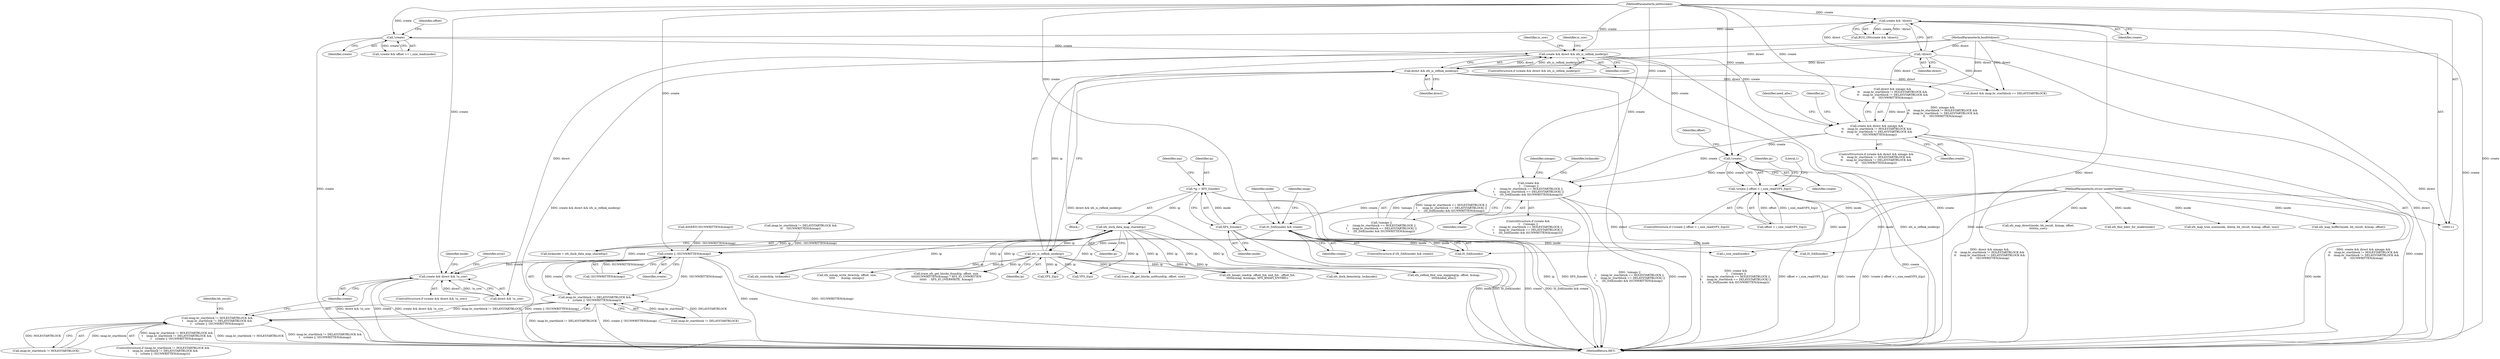 digraph "0_linux_04197b341f23b908193308b8d63d17ff23232598@API" {
"1000247" [label="(Call,create && direct && xfs_is_reflink_inode(ip))"];
"1000193" [label="(Call,!create)"];
"1000157" [label="(Call,create && !direct)"];
"1000115" [label="(MethodParameterIn,int\t\t\tcreate)"];
"1000159" [label="(Call,!direct)"];
"1000116" [label="(MethodParameterIn,bool\t\t\tdirect)"];
"1000249" [label="(Call,direct && xfs_is_reflink_inode(ip))"];
"1000251" [label="(Call,xfs_is_reflink_inode(ip))"];
"1000203" [label="(Call,xfs_ilock_data_map_shared(ip))"];
"1000120" [label="(Call,*ip = XFS_I(inode))"];
"1000122" [label="(Call,XFS_I(inode))"];
"1000112" [label="(MethodParameterIn,struct inode\t\t*inode)"];
"1000280" [label="(Call,create && direct && nimaps &&\n\t\t    imap.br_startblock != HOLESTARTBLOCK &&\n\t\t    imap.br_startblock != DELAYSTARTBLOCK &&\n\t\t    !ISUNWRITTEN(&imap))"];
"1000324" [label="(Call,!create)"];
"1000323" [label="(Call,!create || offset < i_size_read(VFS_I(ip)))"];
"1000346" [label="(Call,create &&\n \t    (!nimaps ||\n\t     (imap.br_startblock == HOLESTARTBLOCK ||\n\t      imap.br_startblock == DELAYSTARTBLOCK) ||\n\t     (IS_DAX(inode) && ISUNWRITTEN(&imap))))"];
"1000430" [label="(Call,IS_DAX(inode) && create)"];
"1000462" [label="(Call,create || !ISUNWRITTEN(&imap))"];
"1000456" [label="(Call,imap.br_startblock != DELAYSTARTBLOCK &&\n\t    (create || !ISUNWRITTEN(&imap)))"];
"1000450" [label="(Call,imap.br_startblock != HOLESTARTBLOCK &&\n\t    imap.br_startblock != DELAYSTARTBLOCK &&\n\t    (create || !ISUNWRITTEN(&imap)))"];
"1000470" [label="(Call,create && direct && !is_cow)"];
"1000249" [label="(Call,direct && xfs_is_reflink_inode(ip))"];
"1000326" [label="(Call,offset < i_size_read(VFS_I(ip)))"];
"1000464" [label="(Call,!ISUNWRITTEN(&imap))"];
"1000469" [label="(ControlStructure,if (create && direct && !is_cow))"];
"1000197" [label="(Call,i_size_read(inode))"];
"1000120" [label="(Call,*ip = XFS_I(inode))"];
"1000449" [label="(ControlStructure,if (imap.br_startblock != HOLESTARTBLOCK &&\n\t    imap.br_startblock != DELAYSTARTBLOCK &&\n\t    (create || !ISUNWRITTEN(&imap))))"];
"1000451" [label="(Call,imap.br_startblock != HOLESTARTBLOCK)"];
"1000254" [label="(Identifier,is_cow)"];
"1000345" [label="(ControlStructure,if (create &&\n \t    (!nimaps ||\n\t     (imap.br_startblock == HOLESTARTBLOCK ||\n\t      imap.br_startblock == DELAYSTARTBLOCK) ||\n\t     (IS_DAX(inode) && ISUNWRITTEN(&imap)))))"];
"1000470" [label="(Call,create && direct && !is_cow)"];
"1000158" [label="(Identifier,create)"];
"1000122" [label="(Call,XFS_I(inode))"];
"1000314" [label="(Call,direct && imap.br_startblock == DELAYSTARTBLOCK)"];
"1000309" [label="(Identifier,need_alloc)"];
"1000433" [label="(Identifier,create)"];
"1000116" [label="(MethodParameterIn,bool\t\t\tdirect)"];
"1000204" [label="(Identifier,ip)"];
"1000405" [label="(Identifier,nimaps)"];
"1000435" [label="(Call,ASSERT(!ISUNWRITTEN(&imap)))"];
"1000478" [label="(Identifier,error)"];
"1000118" [label="(Block,)"];
"1000255" [label="(Call,xfs_reflink_find_cow_mapping(ip, offset, &imap,\n\t\t\t\t\t&need_alloc))"];
"1000323" [label="(Call,!create || offset < i_size_read(VFS_I(ip)))"];
"1000346" [label="(Call,create &&\n \t    (!nimaps ||\n\t     (imap.br_startblock == HOLESTARTBLOCK ||\n\t      imap.br_startblock == DELAYSTARTBLOCK) ||\n\t     (IS_DAX(inode) && ISUNWRITTEN(&imap))))"];
"1000322" [label="(ControlStructure,if (!create || offset < i_size_read(VFS_I(ip))))"];
"1000112" [label="(MethodParameterIn,struct inode\t\t*inode)"];
"1000450" [label="(Call,imap.br_startblock != HOLESTARTBLOCK &&\n\t    imap.br_startblock != DELAYSTARTBLOCK &&\n\t    (create || !ISUNWRITTEN(&imap)))"];
"1000159" [label="(Call,!direct)"];
"1000246" [label="(ControlStructure,if (create && direct && xfs_is_reflink_inode(ip)))"];
"1000280" [label="(Call,create && direct && nimaps &&\n\t\t    imap.br_startblock != HOLESTARTBLOCK &&\n\t\t    imap.br_startblock != DELAYSTARTBLOCK &&\n\t\t    !ISUNWRITTEN(&imap))"];
"1000201" [label="(Call,lockmode = xfs_ilock_data_map_shared(ip))"];
"1000329" [label="(Call,VFS_I(ip))"];
"1000160" [label="(Identifier,direct)"];
"1000430" [label="(Call,IS_DAX(inode) && create)"];
"1000126" [label="(Identifier,mp)"];
"1000292" [label="(Call,imap.br_startblock != DELAYSTARTBLOCK &&\n\t\t    !ISUNWRITTEN(&imap))"];
"1000488" [label="(Call,xfs_map_buffer(inode, bh_result, &imap, offset))"];
"1000324" [label="(Call,!create)"];
"1000268" [label="(Call,xfs_bmapi_read(ip, offset_fsb, end_fsb - offset_fsb,\n\t\t\t\t\t&imap, &nimaps, XFS_BMAPI_ENTIRE))"];
"1000529" [label="(Call,xfs_iunlock(ip, lockmode))"];
"1000463" [label="(Identifier,create)"];
"1000439" [label="(Identifier,imap)"];
"1000279" [label="(ControlStructure,if (create && direct && nimaps &&\n\t\t    imap.br_startblock != HOLESTARTBLOCK &&\n\t\t    imap.br_startblock != DELAYSTARTBLOCK &&\n\t\t    !ISUNWRITTEN(&imap)))"];
"1000264" [label="(Identifier,is_cow)"];
"1000115" [label="(MethodParameterIn,int\t\t\tcreate)"];
"1000325" [label="(Identifier,create)"];
"1000193" [label="(Call,!create)"];
"1000379" [label="(Call,xfs_iomap_write_direct(ip, offset, size,\n\t\t\t\t\t       &imap, nimaps))"];
"1000431" [label="(Call,IS_DAX(inode))"];
"1000407" [label="(Call,trace_xfs_get_blocks_found(ip, offset, size,\n\t\t\t\tISUNWRITTEN(&imap) ? XFS_IO_UNWRITTEN\n\t\t\t\t\t\t   : XFS_IO_OVERWRITE, &imap))"];
"1000511" [label="(Call,xfs_map_direct(inode, bh_result, &imap, offset,\n\t\t\t\t\t\tis_cow))"];
"1000520" [label="(Identifier,bh_result)"];
"1000342" [label="(Call,VFS_I(ip))"];
"1000156" [label="(Call,BUG_ON(create && !direct))"];
"1000457" [label="(Call,imap.br_startblock != DELAYSTARTBLOCK)"];
"1000489" [label="(Identifier,inode)"];
"1000192" [label="(Call,!create && offset >= i_size_read(inode))"];
"1000348" [label="(Call,!nimaps ||\n\t     (imap.br_startblock == HOLESTARTBLOCK ||\n\t      imap.br_startblock == DELAYSTARTBLOCK) ||\n\t     (IS_DAX(inode) && ISUNWRITTEN(&imap)))"];
"1000442" [label="(Identifier,inode)"];
"1000364" [label="(Call,IS_DAX(inode))"];
"1000203" [label="(Call,xfs_ilock_data_map_shared(ip))"];
"1000252" [label="(Identifier,ip)"];
"1000462" [label="(Call,create || !ISUNWRITTEN(&imap))"];
"1000248" [label="(Identifier,create)"];
"1000429" [label="(ControlStructure,if (IS_DAX(inode) && create))"];
"1000327" [label="(Identifier,offset)"];
"1000343" [label="(Identifier,ip)"];
"1000456" [label="(Call,imap.br_startblock != DELAYSTARTBLOCK &&\n\t    (create || !ISUNWRITTEN(&imap)))"];
"1000471" [label="(Identifier,create)"];
"1000247" [label="(Call,create && direct && xfs_is_reflink_inode(ip))"];
"1000303" [label="(Identifier,ip)"];
"1000157" [label="(Call,create && !direct)"];
"1000347" [label="(Identifier,create)"];
"1000251" [label="(Call,xfs_is_reflink_inode(ip))"];
"1000333" [label="(Literal,1)"];
"1000194" [label="(Identifier,create)"];
"1000196" [label="(Identifier,offset)"];
"1000534" [label="(MethodReturn,RET)"];
"1000123" [label="(Identifier,inode)"];
"1000424" [label="(Call,trace_xfs_get_blocks_notfound(ip, offset, size))"];
"1000522" [label="(Call,xfs_find_bdev_for_inode(inode))"];
"1000441" [label="(Call,xfs_map_trim_size(inode, iblock, bh_result, &imap, offset, size))"];
"1000281" [label="(Identifier,create)"];
"1000282" [label="(Call,direct && nimaps &&\n\t\t    imap.br_startblock != HOLESTARTBLOCK &&\n\t\t    imap.br_startblock != DELAYSTARTBLOCK &&\n\t\t    !ISUNWRITTEN(&imap))"];
"1000472" [label="(Call,direct && !is_cow)"];
"1000372" [label="(Identifier,lockmode)"];
"1000250" [label="(Identifier,direct)"];
"1000374" [label="(Call,xfs_ilock_demote(ip, lockmode))"];
"1000121" [label="(Identifier,ip)"];
"1000247" -> "1000246"  [label="AST: "];
"1000247" -> "1000248"  [label="CFG: "];
"1000247" -> "1000249"  [label="CFG: "];
"1000248" -> "1000247"  [label="AST: "];
"1000249" -> "1000247"  [label="AST: "];
"1000254" -> "1000247"  [label="CFG: "];
"1000264" -> "1000247"  [label="CFG: "];
"1000247" -> "1000534"  [label="DDG: create"];
"1000247" -> "1000534"  [label="DDG: create && direct && xfs_is_reflink_inode(ip)"];
"1000247" -> "1000534"  [label="DDG: direct && xfs_is_reflink_inode(ip)"];
"1000193" -> "1000247"  [label="DDG: create"];
"1000115" -> "1000247"  [label="DDG: create"];
"1000249" -> "1000247"  [label="DDG: direct"];
"1000249" -> "1000247"  [label="DDG: xfs_is_reflink_inode(ip)"];
"1000247" -> "1000280"  [label="DDG: create"];
"1000247" -> "1000324"  [label="DDG: create"];
"1000247" -> "1000346"  [label="DDG: create"];
"1000193" -> "1000192"  [label="AST: "];
"1000193" -> "1000194"  [label="CFG: "];
"1000194" -> "1000193"  [label="AST: "];
"1000196" -> "1000193"  [label="CFG: "];
"1000192" -> "1000193"  [label="CFG: "];
"1000193" -> "1000534"  [label="DDG: create"];
"1000193" -> "1000192"  [label="DDG: create"];
"1000157" -> "1000193"  [label="DDG: create"];
"1000115" -> "1000193"  [label="DDG: create"];
"1000157" -> "1000156"  [label="AST: "];
"1000157" -> "1000158"  [label="CFG: "];
"1000157" -> "1000159"  [label="CFG: "];
"1000158" -> "1000157"  [label="AST: "];
"1000159" -> "1000157"  [label="AST: "];
"1000156" -> "1000157"  [label="CFG: "];
"1000157" -> "1000534"  [label="DDG: !direct"];
"1000157" -> "1000534"  [label="DDG: create"];
"1000157" -> "1000156"  [label="DDG: create"];
"1000157" -> "1000156"  [label="DDG: !direct"];
"1000115" -> "1000157"  [label="DDG: create"];
"1000159" -> "1000157"  [label="DDG: direct"];
"1000115" -> "1000111"  [label="AST: "];
"1000115" -> "1000534"  [label="DDG: create"];
"1000115" -> "1000280"  [label="DDG: create"];
"1000115" -> "1000324"  [label="DDG: create"];
"1000115" -> "1000346"  [label="DDG: create"];
"1000115" -> "1000430"  [label="DDG: create"];
"1000115" -> "1000462"  [label="DDG: create"];
"1000115" -> "1000470"  [label="DDG: create"];
"1000159" -> "1000160"  [label="CFG: "];
"1000160" -> "1000159"  [label="AST: "];
"1000159" -> "1000534"  [label="DDG: direct"];
"1000116" -> "1000159"  [label="DDG: direct"];
"1000159" -> "1000249"  [label="DDG: direct"];
"1000159" -> "1000282"  [label="DDG: direct"];
"1000159" -> "1000314"  [label="DDG: direct"];
"1000116" -> "1000111"  [label="AST: "];
"1000116" -> "1000534"  [label="DDG: direct"];
"1000116" -> "1000249"  [label="DDG: direct"];
"1000116" -> "1000282"  [label="DDG: direct"];
"1000116" -> "1000314"  [label="DDG: direct"];
"1000116" -> "1000472"  [label="DDG: direct"];
"1000249" -> "1000250"  [label="CFG: "];
"1000249" -> "1000251"  [label="CFG: "];
"1000250" -> "1000249"  [label="AST: "];
"1000251" -> "1000249"  [label="AST: "];
"1000249" -> "1000534"  [label="DDG: xfs_is_reflink_inode(ip)"];
"1000249" -> "1000534"  [label="DDG: direct"];
"1000251" -> "1000249"  [label="DDG: ip"];
"1000249" -> "1000282"  [label="DDG: direct"];
"1000249" -> "1000314"  [label="DDG: direct"];
"1000251" -> "1000252"  [label="CFG: "];
"1000252" -> "1000251"  [label="AST: "];
"1000203" -> "1000251"  [label="DDG: ip"];
"1000251" -> "1000255"  [label="DDG: ip"];
"1000251" -> "1000268"  [label="DDG: ip"];
"1000251" -> "1000329"  [label="DDG: ip"];
"1000251" -> "1000342"  [label="DDG: ip"];
"1000251" -> "1000374"  [label="DDG: ip"];
"1000251" -> "1000379"  [label="DDG: ip"];
"1000251" -> "1000407"  [label="DDG: ip"];
"1000251" -> "1000424"  [label="DDG: ip"];
"1000251" -> "1000529"  [label="DDG: ip"];
"1000203" -> "1000201"  [label="AST: "];
"1000203" -> "1000204"  [label="CFG: "];
"1000204" -> "1000203"  [label="AST: "];
"1000201" -> "1000203"  [label="CFG: "];
"1000203" -> "1000201"  [label="DDG: ip"];
"1000120" -> "1000203"  [label="DDG: ip"];
"1000203" -> "1000255"  [label="DDG: ip"];
"1000203" -> "1000268"  [label="DDG: ip"];
"1000203" -> "1000329"  [label="DDG: ip"];
"1000203" -> "1000342"  [label="DDG: ip"];
"1000203" -> "1000374"  [label="DDG: ip"];
"1000203" -> "1000379"  [label="DDG: ip"];
"1000203" -> "1000407"  [label="DDG: ip"];
"1000203" -> "1000424"  [label="DDG: ip"];
"1000203" -> "1000529"  [label="DDG: ip"];
"1000120" -> "1000118"  [label="AST: "];
"1000120" -> "1000122"  [label="CFG: "];
"1000121" -> "1000120"  [label="AST: "];
"1000122" -> "1000120"  [label="AST: "];
"1000126" -> "1000120"  [label="CFG: "];
"1000120" -> "1000534"  [label="DDG: ip"];
"1000120" -> "1000534"  [label="DDG: XFS_I(inode)"];
"1000122" -> "1000120"  [label="DDG: inode"];
"1000122" -> "1000123"  [label="CFG: "];
"1000123" -> "1000122"  [label="AST: "];
"1000122" -> "1000534"  [label="DDG: inode"];
"1000112" -> "1000122"  [label="DDG: inode"];
"1000122" -> "1000197"  [label="DDG: inode"];
"1000122" -> "1000364"  [label="DDG: inode"];
"1000122" -> "1000431"  [label="DDG: inode"];
"1000112" -> "1000111"  [label="AST: "];
"1000112" -> "1000534"  [label="DDG: inode"];
"1000112" -> "1000197"  [label="DDG: inode"];
"1000112" -> "1000364"  [label="DDG: inode"];
"1000112" -> "1000431"  [label="DDG: inode"];
"1000112" -> "1000441"  [label="DDG: inode"];
"1000112" -> "1000488"  [label="DDG: inode"];
"1000112" -> "1000511"  [label="DDG: inode"];
"1000112" -> "1000522"  [label="DDG: inode"];
"1000280" -> "1000279"  [label="AST: "];
"1000280" -> "1000281"  [label="CFG: "];
"1000280" -> "1000282"  [label="CFG: "];
"1000281" -> "1000280"  [label="AST: "];
"1000282" -> "1000280"  [label="AST: "];
"1000303" -> "1000280"  [label="CFG: "];
"1000309" -> "1000280"  [label="CFG: "];
"1000280" -> "1000534"  [label="DDG: direct && nimaps &&\n\t\t    imap.br_startblock != HOLESTARTBLOCK &&\n\t\t    imap.br_startblock != DELAYSTARTBLOCK &&\n\t\t    !ISUNWRITTEN(&imap)"];
"1000280" -> "1000534"  [label="DDG: create && direct && nimaps &&\n\t\t    imap.br_startblock != HOLESTARTBLOCK &&\n\t\t    imap.br_startblock != DELAYSTARTBLOCK &&\n\t\t    !ISUNWRITTEN(&imap)"];
"1000280" -> "1000534"  [label="DDG: create"];
"1000282" -> "1000280"  [label="DDG: direct"];
"1000282" -> "1000280"  [label="DDG: nimaps &&\n\t\t    imap.br_startblock != HOLESTARTBLOCK &&\n\t\t    imap.br_startblock != DELAYSTARTBLOCK &&\n\t\t    !ISUNWRITTEN(&imap)"];
"1000280" -> "1000324"  [label="DDG: create"];
"1000280" -> "1000346"  [label="DDG: create"];
"1000324" -> "1000323"  [label="AST: "];
"1000324" -> "1000325"  [label="CFG: "];
"1000325" -> "1000324"  [label="AST: "];
"1000327" -> "1000324"  [label="CFG: "];
"1000323" -> "1000324"  [label="CFG: "];
"1000324" -> "1000534"  [label="DDG: create"];
"1000324" -> "1000323"  [label="DDG: create"];
"1000324" -> "1000346"  [label="DDG: create"];
"1000323" -> "1000322"  [label="AST: "];
"1000323" -> "1000326"  [label="CFG: "];
"1000326" -> "1000323"  [label="AST: "];
"1000333" -> "1000323"  [label="CFG: "];
"1000343" -> "1000323"  [label="CFG: "];
"1000323" -> "1000534"  [label="DDG: offset < i_size_read(VFS_I(ip))"];
"1000323" -> "1000534"  [label="DDG: !create"];
"1000323" -> "1000534"  [label="DDG: !create || offset < i_size_read(VFS_I(ip))"];
"1000326" -> "1000323"  [label="DDG: offset"];
"1000326" -> "1000323"  [label="DDG: i_size_read(VFS_I(ip))"];
"1000346" -> "1000345"  [label="AST: "];
"1000346" -> "1000347"  [label="CFG: "];
"1000346" -> "1000348"  [label="CFG: "];
"1000347" -> "1000346"  [label="AST: "];
"1000348" -> "1000346"  [label="AST: "];
"1000372" -> "1000346"  [label="CFG: "];
"1000405" -> "1000346"  [label="CFG: "];
"1000346" -> "1000534"  [label="DDG: !nimaps ||\n\t     (imap.br_startblock == HOLESTARTBLOCK ||\n\t      imap.br_startblock == DELAYSTARTBLOCK) ||\n\t     (IS_DAX(inode) && ISUNWRITTEN(&imap))"];
"1000346" -> "1000534"  [label="DDG: create"];
"1000346" -> "1000534"  [label="DDG: create &&\n \t    (!nimaps ||\n\t     (imap.br_startblock == HOLESTARTBLOCK ||\n\t      imap.br_startblock == DELAYSTARTBLOCK) ||\n\t     (IS_DAX(inode) && ISUNWRITTEN(&imap)))"];
"1000348" -> "1000346"  [label="DDG: !nimaps"];
"1000348" -> "1000346"  [label="DDG: (imap.br_startblock == HOLESTARTBLOCK ||\n\t      imap.br_startblock == DELAYSTARTBLOCK) ||\n\t     (IS_DAX(inode) && ISUNWRITTEN(&imap))"];
"1000346" -> "1000430"  [label="DDG: create"];
"1000430" -> "1000429"  [label="AST: "];
"1000430" -> "1000431"  [label="CFG: "];
"1000430" -> "1000433"  [label="CFG: "];
"1000431" -> "1000430"  [label="AST: "];
"1000433" -> "1000430"  [label="AST: "];
"1000439" -> "1000430"  [label="CFG: "];
"1000442" -> "1000430"  [label="CFG: "];
"1000430" -> "1000534"  [label="DDG: IS_DAX(inode)"];
"1000430" -> "1000534"  [label="DDG: create"];
"1000430" -> "1000534"  [label="DDG: IS_DAX(inode) && create"];
"1000431" -> "1000430"  [label="DDG: inode"];
"1000430" -> "1000462"  [label="DDG: create"];
"1000430" -> "1000470"  [label="DDG: create"];
"1000462" -> "1000456"  [label="AST: "];
"1000462" -> "1000463"  [label="CFG: "];
"1000462" -> "1000464"  [label="CFG: "];
"1000463" -> "1000462"  [label="AST: "];
"1000464" -> "1000462"  [label="AST: "];
"1000456" -> "1000462"  [label="CFG: "];
"1000462" -> "1000534"  [label="DDG: create"];
"1000462" -> "1000534"  [label="DDG: !ISUNWRITTEN(&imap)"];
"1000462" -> "1000456"  [label="DDG: create"];
"1000462" -> "1000456"  [label="DDG: !ISUNWRITTEN(&imap)"];
"1000464" -> "1000462"  [label="DDG: ISUNWRITTEN(&imap)"];
"1000292" -> "1000462"  [label="DDG: !ISUNWRITTEN(&imap)"];
"1000435" -> "1000462"  [label="DDG: !ISUNWRITTEN(&imap)"];
"1000462" -> "1000470"  [label="DDG: create"];
"1000456" -> "1000450"  [label="AST: "];
"1000456" -> "1000457"  [label="CFG: "];
"1000457" -> "1000456"  [label="AST: "];
"1000450" -> "1000456"  [label="CFG: "];
"1000456" -> "1000534"  [label="DDG: imap.br_startblock != DELAYSTARTBLOCK"];
"1000456" -> "1000534"  [label="DDG: create || !ISUNWRITTEN(&imap)"];
"1000456" -> "1000450"  [label="DDG: imap.br_startblock != DELAYSTARTBLOCK"];
"1000456" -> "1000450"  [label="DDG: create || !ISUNWRITTEN(&imap)"];
"1000457" -> "1000456"  [label="DDG: imap.br_startblock"];
"1000457" -> "1000456"  [label="DDG: DELAYSTARTBLOCK"];
"1000450" -> "1000449"  [label="AST: "];
"1000450" -> "1000451"  [label="CFG: "];
"1000451" -> "1000450"  [label="AST: "];
"1000471" -> "1000450"  [label="CFG: "];
"1000520" -> "1000450"  [label="CFG: "];
"1000450" -> "1000534"  [label="DDG: imap.br_startblock != HOLESTARTBLOCK &&\n\t    imap.br_startblock != DELAYSTARTBLOCK &&\n\t    (create || !ISUNWRITTEN(&imap))"];
"1000450" -> "1000534"  [label="DDG: imap.br_startblock != HOLESTARTBLOCK"];
"1000450" -> "1000534"  [label="DDG: imap.br_startblock != DELAYSTARTBLOCK &&\n\t    (create || !ISUNWRITTEN(&imap))"];
"1000451" -> "1000450"  [label="DDG: imap.br_startblock"];
"1000451" -> "1000450"  [label="DDG: HOLESTARTBLOCK"];
"1000470" -> "1000469"  [label="AST: "];
"1000470" -> "1000471"  [label="CFG: "];
"1000470" -> "1000472"  [label="CFG: "];
"1000471" -> "1000470"  [label="AST: "];
"1000472" -> "1000470"  [label="AST: "];
"1000478" -> "1000470"  [label="CFG: "];
"1000489" -> "1000470"  [label="CFG: "];
"1000470" -> "1000534"  [label="DDG: direct && !is_cow"];
"1000470" -> "1000534"  [label="DDG: create"];
"1000470" -> "1000534"  [label="DDG: create && direct && !is_cow"];
"1000472" -> "1000470"  [label="DDG: direct"];
"1000472" -> "1000470"  [label="DDG: !is_cow"];
}
